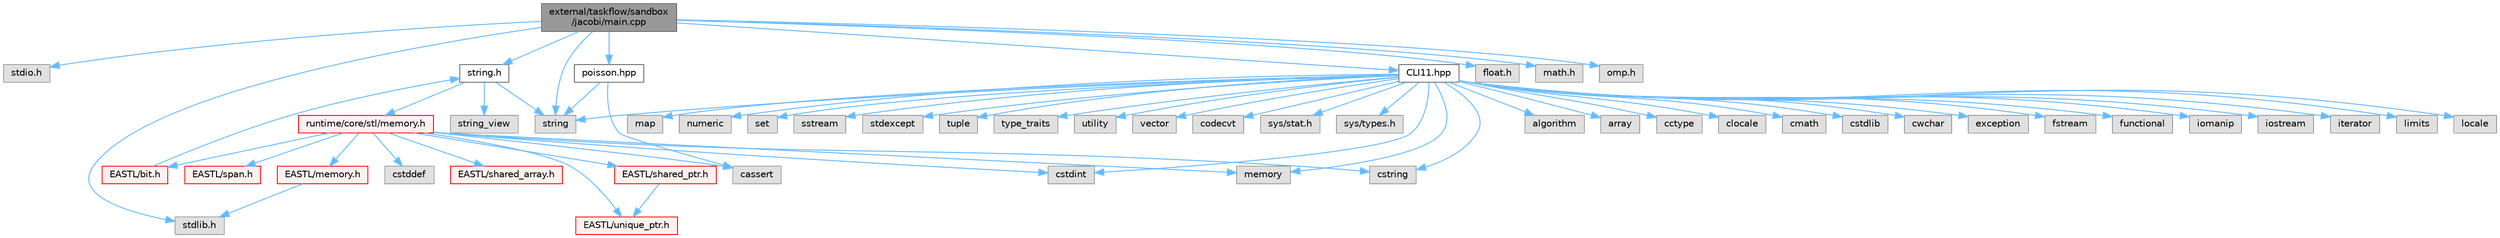 digraph "external/taskflow/sandbox/jacobi/main.cpp"
{
 // LATEX_PDF_SIZE
  bgcolor="transparent";
  edge [fontname=Helvetica,fontsize=10,labelfontname=Helvetica,labelfontsize=10];
  node [fontname=Helvetica,fontsize=10,shape=box,height=0.2,width=0.4];
  Node1 [id="Node000001",label="external/taskflow/sandbox\l/jacobi/main.cpp",height=0.2,width=0.4,color="gray40", fillcolor="grey60", style="filled", fontcolor="black",tooltip=" "];
  Node1 -> Node2 [id="edge1_Node000001_Node000002",color="steelblue1",style="solid",tooltip=" "];
  Node2 [id="Node000002",label="stdio.h",height=0.2,width=0.4,color="grey60", fillcolor="#E0E0E0", style="filled",tooltip=" "];
  Node1 -> Node3 [id="edge2_Node000001_Node000003",color="steelblue1",style="solid",tooltip=" "];
  Node3 [id="Node000003",label="stdlib.h",height=0.2,width=0.4,color="grey60", fillcolor="#E0E0E0", style="filled",tooltip=" "];
  Node1 -> Node4 [id="edge3_Node000001_Node000004",color="steelblue1",style="solid",tooltip=" "];
  Node4 [id="Node000004",label="string.h",height=0.2,width=0.4,color="grey40", fillcolor="white", style="filled",URL="$string_8h.html",tooltip=" "];
  Node4 -> Node5 [id="edge4_Node000004_Node000005",color="steelblue1",style="solid",tooltip=" "];
  Node5 [id="Node000005",label="string",height=0.2,width=0.4,color="grey60", fillcolor="#E0E0E0", style="filled",tooltip=" "];
  Node4 -> Node6 [id="edge5_Node000004_Node000006",color="steelblue1",style="solid",tooltip=" "];
  Node6 [id="Node000006",label="string_view",height=0.2,width=0.4,color="grey60", fillcolor="#E0E0E0", style="filled",tooltip=" "];
  Node4 -> Node7 [id="edge6_Node000004_Node000007",color="steelblue1",style="solid",tooltip=" "];
  Node7 [id="Node000007",label="runtime/core/stl/memory.h",height=0.2,width=0.4,color="red", fillcolor="#FFF0F0", style="filled",URL="$runtime_2core_2stl_2memory_8h.html",tooltip=" "];
  Node7 -> Node8 [id="edge7_Node000007_Node000008",color="steelblue1",style="solid",tooltip=" "];
  Node8 [id="Node000008",label="cstddef",height=0.2,width=0.4,color="grey60", fillcolor="#E0E0E0", style="filled",tooltip=" "];
  Node7 -> Node9 [id="edge8_Node000007_Node000009",color="steelblue1",style="solid",tooltip=" "];
  Node9 [id="Node000009",label="cstdint",height=0.2,width=0.4,color="grey60", fillcolor="#E0E0E0", style="filled",tooltip=" "];
  Node7 -> Node10 [id="edge9_Node000007_Node000010",color="steelblue1",style="solid",tooltip=" "];
  Node10 [id="Node000010",label="cassert",height=0.2,width=0.4,color="grey60", fillcolor="#E0E0E0", style="filled",tooltip=" "];
  Node7 -> Node11 [id="edge10_Node000007_Node000011",color="steelblue1",style="solid",tooltip=" "];
  Node11 [id="Node000011",label="memory",height=0.2,width=0.4,color="grey60", fillcolor="#E0E0E0", style="filled",tooltip=" "];
  Node7 -> Node12 [id="edge11_Node000007_Node000012",color="steelblue1",style="solid",tooltip=" "];
  Node12 [id="Node000012",label="cstring",height=0.2,width=0.4,color="grey60", fillcolor="#E0E0E0", style="filled",tooltip=" "];
  Node7 -> Node13 [id="edge12_Node000007_Node000013",color="steelblue1",style="solid",tooltip=" "];
  Node13 [id="Node000013",label="EASTL/bit.h",height=0.2,width=0.4,color="red", fillcolor="#FFF0F0", style="filled",URL="$bit_8h.html",tooltip=" "];
  Node13 -> Node4 [id="edge13_Node000013_Node000004",color="steelblue1",style="solid",tooltip=" "];
  Node7 -> Node34 [id="edge14_Node000007_Node000034",color="steelblue1",style="solid",tooltip=" "];
  Node34 [id="Node000034",label="EASTL/memory.h",height=0.2,width=0.4,color="red", fillcolor="#FFF0F0", style="filled",URL="$runtime_2_e_a_s_t_l_2include_2_e_a_s_t_l_2memory_8h.html",tooltip=" "];
  Node34 -> Node3 [id="edge15_Node000034_Node000003",color="steelblue1",style="solid",tooltip=" "];
  Node7 -> Node61 [id="edge16_Node000007_Node000061",color="steelblue1",style="solid",tooltip=" "];
  Node61 [id="Node000061",label="EASTL/shared_array.h",height=0.2,width=0.4,color="red", fillcolor="#FFF0F0", style="filled",URL="$shared__array_8h.html",tooltip=" "];
  Node7 -> Node64 [id="edge17_Node000007_Node000064",color="steelblue1",style="solid",tooltip=" "];
  Node64 [id="Node000064",label="EASTL/unique_ptr.h",height=0.2,width=0.4,color="red", fillcolor="#FFF0F0", style="filled",URL="$unique__ptr_8h.html",tooltip=" "];
  Node7 -> Node67 [id="edge18_Node000007_Node000067",color="steelblue1",style="solid",tooltip=" "];
  Node67 [id="Node000067",label="EASTL/shared_ptr.h",height=0.2,width=0.4,color="red", fillcolor="#FFF0F0", style="filled",URL="$shared__ptr_8h.html",tooltip=" "];
  Node67 -> Node64 [id="edge19_Node000067_Node000064",color="steelblue1",style="solid",tooltip=" "];
  Node7 -> Node147 [id="edge20_Node000007_Node000147",color="steelblue1",style="solid",tooltip=" "];
  Node147 [id="Node000147",label="EASTL/span.h",height=0.2,width=0.4,color="red", fillcolor="#FFF0F0", style="filled",URL="$span_8h.html",tooltip=" "];
  Node1 -> Node53 [id="edge21_Node000001_Node000053",color="steelblue1",style="solid",tooltip=" "];
  Node53 [id="Node000053",label="float.h",height=0.2,width=0.4,color="grey60", fillcolor="#E0E0E0", style="filled",tooltip=" "];
  Node1 -> Node152 [id="edge22_Node000001_Node000152",color="steelblue1",style="solid",tooltip=" "];
  Node152 [id="Node000152",label="math.h",height=0.2,width=0.4,color="grey60", fillcolor="#E0E0E0", style="filled",tooltip=" "];
  Node1 -> Node153 [id="edge23_Node000001_Node000153",color="steelblue1",style="solid",tooltip=" "];
  Node153 [id="Node000153",label="CLI11.hpp",height=0.2,width=0.4,color="grey40", fillcolor="white", style="filled",URL="$_c_l_i11_8hpp.html",tooltip=" "];
  Node153 -> Node154 [id="edge24_Node000153_Node000154",color="steelblue1",style="solid",tooltip=" "];
  Node154 [id="Node000154",label="algorithm",height=0.2,width=0.4,color="grey60", fillcolor="#E0E0E0", style="filled",tooltip=" "];
  Node153 -> Node149 [id="edge25_Node000153_Node000149",color="steelblue1",style="solid",tooltip=" "];
  Node149 [id="Node000149",label="array",height=0.2,width=0.4,color="grey60", fillcolor="#E0E0E0", style="filled",tooltip=" "];
  Node153 -> Node155 [id="edge26_Node000153_Node000155",color="steelblue1",style="solid",tooltip=" "];
  Node155 [id="Node000155",label="cctype",height=0.2,width=0.4,color="grey60", fillcolor="#E0E0E0", style="filled",tooltip=" "];
  Node153 -> Node156 [id="edge27_Node000153_Node000156",color="steelblue1",style="solid",tooltip=" "];
  Node156 [id="Node000156",label="clocale",height=0.2,width=0.4,color="grey60", fillcolor="#E0E0E0", style="filled",tooltip=" "];
  Node153 -> Node157 [id="edge28_Node000153_Node000157",color="steelblue1",style="solid",tooltip=" "];
  Node157 [id="Node000157",label="cmath",height=0.2,width=0.4,color="grey60", fillcolor="#E0E0E0", style="filled",tooltip=" "];
  Node153 -> Node9 [id="edge29_Node000153_Node000009",color="steelblue1",style="solid",tooltip=" "];
  Node153 -> Node158 [id="edge30_Node000153_Node000158",color="steelblue1",style="solid",tooltip=" "];
  Node158 [id="Node000158",label="cstdlib",height=0.2,width=0.4,color="grey60", fillcolor="#E0E0E0", style="filled",tooltip=" "];
  Node153 -> Node12 [id="edge31_Node000153_Node000012",color="steelblue1",style="solid",tooltip=" "];
  Node153 -> Node159 [id="edge32_Node000153_Node000159",color="steelblue1",style="solid",tooltip=" "];
  Node159 [id="Node000159",label="cwchar",height=0.2,width=0.4,color="grey60", fillcolor="#E0E0E0", style="filled",tooltip=" "];
  Node153 -> Node160 [id="edge33_Node000153_Node000160",color="steelblue1",style="solid",tooltip=" "];
  Node160 [id="Node000160",label="exception",height=0.2,width=0.4,color="grey60", fillcolor="#E0E0E0", style="filled",tooltip=" "];
  Node153 -> Node161 [id="edge34_Node000153_Node000161",color="steelblue1",style="solid",tooltip=" "];
  Node161 [id="Node000161",label="fstream",height=0.2,width=0.4,color="grey60", fillcolor="#E0E0E0", style="filled",tooltip=" "];
  Node153 -> Node162 [id="edge35_Node000153_Node000162",color="steelblue1",style="solid",tooltip=" "];
  Node162 [id="Node000162",label="functional",height=0.2,width=0.4,color="grey60", fillcolor="#E0E0E0", style="filled",tooltip=" "];
  Node153 -> Node163 [id="edge36_Node000153_Node000163",color="steelblue1",style="solid",tooltip=" "];
  Node163 [id="Node000163",label="iomanip",height=0.2,width=0.4,color="grey60", fillcolor="#E0E0E0", style="filled",tooltip=" "];
  Node153 -> Node164 [id="edge37_Node000153_Node000164",color="steelblue1",style="solid",tooltip=" "];
  Node164 [id="Node000164",label="iostream",height=0.2,width=0.4,color="grey60", fillcolor="#E0E0E0", style="filled",tooltip=" "];
  Node153 -> Node165 [id="edge38_Node000153_Node000165",color="steelblue1",style="solid",tooltip=" "];
  Node165 [id="Node000165",label="iterator",height=0.2,width=0.4,color="grey60", fillcolor="#E0E0E0", style="filled",tooltip=" "];
  Node153 -> Node166 [id="edge39_Node000153_Node000166",color="steelblue1",style="solid",tooltip=" "];
  Node166 [id="Node000166",label="limits",height=0.2,width=0.4,color="grey60", fillcolor="#E0E0E0", style="filled",tooltip=" "];
  Node153 -> Node167 [id="edge40_Node000153_Node000167",color="steelblue1",style="solid",tooltip=" "];
  Node167 [id="Node000167",label="locale",height=0.2,width=0.4,color="grey60", fillcolor="#E0E0E0", style="filled",tooltip=" "];
  Node153 -> Node168 [id="edge41_Node000153_Node000168",color="steelblue1",style="solid",tooltip=" "];
  Node168 [id="Node000168",label="map",height=0.2,width=0.4,color="grey60", fillcolor="#E0E0E0", style="filled",tooltip=" "];
  Node153 -> Node11 [id="edge42_Node000153_Node000011",color="steelblue1",style="solid",tooltip=" "];
  Node153 -> Node169 [id="edge43_Node000153_Node000169",color="steelblue1",style="solid",tooltip=" "];
  Node169 [id="Node000169",label="numeric",height=0.2,width=0.4,color="grey60", fillcolor="#E0E0E0", style="filled",tooltip=" "];
  Node153 -> Node170 [id="edge44_Node000153_Node000170",color="steelblue1",style="solid",tooltip=" "];
  Node170 [id="Node000170",label="set",height=0.2,width=0.4,color="grey60", fillcolor="#E0E0E0", style="filled",tooltip=" "];
  Node153 -> Node171 [id="edge45_Node000153_Node000171",color="steelblue1",style="solid",tooltip=" "];
  Node171 [id="Node000171",label="sstream",height=0.2,width=0.4,color="grey60", fillcolor="#E0E0E0", style="filled",tooltip=" "];
  Node153 -> Node172 [id="edge46_Node000153_Node000172",color="steelblue1",style="solid",tooltip=" "];
  Node172 [id="Node000172",label="stdexcept",height=0.2,width=0.4,color="grey60", fillcolor="#E0E0E0", style="filled",tooltip=" "];
  Node153 -> Node5 [id="edge47_Node000153_Node000005",color="steelblue1",style="solid",tooltip=" "];
  Node153 -> Node173 [id="edge48_Node000153_Node000173",color="steelblue1",style="solid",tooltip=" "];
  Node173 [id="Node000173",label="tuple",height=0.2,width=0.4,color="grey60", fillcolor="#E0E0E0", style="filled",tooltip=" "];
  Node153 -> Node63 [id="edge49_Node000153_Node000063",color="steelblue1",style="solid",tooltip=" "];
  Node63 [id="Node000063",label="type_traits",height=0.2,width=0.4,color="grey60", fillcolor="#E0E0E0", style="filled",tooltip=" "];
  Node153 -> Node59 [id="edge50_Node000153_Node000059",color="steelblue1",style="solid",tooltip=" "];
  Node59 [id="Node000059",label="utility",height=0.2,width=0.4,color="grey60", fillcolor="#E0E0E0", style="filled",tooltip=" "];
  Node153 -> Node174 [id="edge51_Node000153_Node000174",color="steelblue1",style="solid",tooltip=" "];
  Node174 [id="Node000174",label="vector",height=0.2,width=0.4,color="grey60", fillcolor="#E0E0E0", style="filled",tooltip=" "];
  Node153 -> Node175 [id="edge52_Node000153_Node000175",color="steelblue1",style="solid",tooltip=" "];
  Node175 [id="Node000175",label="codecvt",height=0.2,width=0.4,color="grey60", fillcolor="#E0E0E0", style="filled",tooltip=" "];
  Node153 -> Node176 [id="edge53_Node000153_Node000176",color="steelblue1",style="solid",tooltip=" "];
  Node176 [id="Node000176",label="sys/stat.h",height=0.2,width=0.4,color="grey60", fillcolor="#E0E0E0", style="filled",tooltip=" "];
  Node153 -> Node177 [id="edge54_Node000153_Node000177",color="steelblue1",style="solid",tooltip=" "];
  Node177 [id="Node000177",label="sys/types.h",height=0.2,width=0.4,color="grey60", fillcolor="#E0E0E0", style="filled",tooltip=" "];
  Node1 -> Node178 [id="edge55_Node000001_Node000178",color="steelblue1",style="solid",tooltip=" "];
  Node178 [id="Node000178",label="omp.h",height=0.2,width=0.4,color="grey60", fillcolor="#E0E0E0", style="filled",tooltip=" "];
  Node1 -> Node5 [id="edge56_Node000001_Node000005",color="steelblue1",style="solid",tooltip=" "];
  Node1 -> Node179 [id="edge57_Node000001_Node000179",color="steelblue1",style="solid",tooltip=" "];
  Node179 [id="Node000179",label="poisson.hpp",height=0.2,width=0.4,color="grey40", fillcolor="white", style="filled",URL="$poisson_8hpp.html",tooltip=" "];
  Node179 -> Node10 [id="edge58_Node000179_Node000010",color="steelblue1",style="solid",tooltip=" "];
  Node179 -> Node5 [id="edge59_Node000179_Node000005",color="steelblue1",style="solid",tooltip=" "];
}

